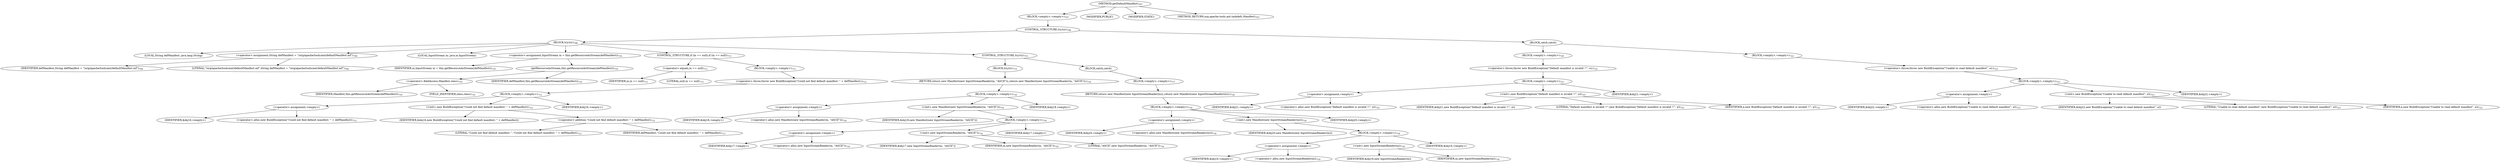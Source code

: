 digraph "getDefaultManifest" {  
"1453" [label = <(METHOD,getDefaultManifest)<SUB>707</SUB>> ]
"1454" [label = <(BLOCK,&lt;empty&gt;,&lt;empty&gt;)<SUB>707</SUB>> ]
"1455" [label = <(CONTROL_STRUCTURE,try,try)<SUB>708</SUB>> ]
"1456" [label = <(BLOCK,try,try)<SUB>708</SUB>> ]
"1457" [label = <(LOCAL,String defManifest: java.lang.String)> ]
"1458" [label = <(&lt;operator&gt;.assignment,String defManifest = &quot;/org/apache/tools/ant/defaultManifest.mf&quot;)<SUB>709</SUB>> ]
"1459" [label = <(IDENTIFIER,defManifest,String defManifest = &quot;/org/apache/tools/ant/defaultManifest.mf&quot;)<SUB>709</SUB>> ]
"1460" [label = <(LITERAL,&quot;/org/apache/tools/ant/defaultManifest.mf&quot;,String defManifest = &quot;/org/apache/tools/ant/defaultManifest.mf&quot;)<SUB>709</SUB>> ]
"1461" [label = <(LOCAL,InputStream in: java.io.InputStream)> ]
"1462" [label = <(&lt;operator&gt;.assignment,InputStream in = this.getResourceAsStream(defManifest))<SUB>710</SUB>> ]
"1463" [label = <(IDENTIFIER,in,InputStream in = this.getResourceAsStream(defManifest))<SUB>710</SUB>> ]
"1464" [label = <(getResourceAsStream,this.getResourceAsStream(defManifest))<SUB>710</SUB>> ]
"1465" [label = <(&lt;operator&gt;.fieldAccess,Manifest.class)<SUB>710</SUB>> ]
"1466" [label = <(IDENTIFIER,Manifest,this.getResourceAsStream(defManifest))<SUB>710</SUB>> ]
"1467" [label = <(FIELD_IDENTIFIER,class,class)<SUB>710</SUB>> ]
"1468" [label = <(IDENTIFIER,defManifest,this.getResourceAsStream(defManifest))<SUB>710</SUB>> ]
"1469" [label = <(CONTROL_STRUCTURE,if (in == null),if (in == null))<SUB>711</SUB>> ]
"1470" [label = <(&lt;operator&gt;.equals,in == null)<SUB>711</SUB>> ]
"1471" [label = <(IDENTIFIER,in,in == null)<SUB>711</SUB>> ]
"1472" [label = <(LITERAL,null,in == null)<SUB>711</SUB>> ]
"1473" [label = <(BLOCK,&lt;empty&gt;,&lt;empty&gt;)<SUB>711</SUB>> ]
"1474" [label = <(&lt;operator&gt;.throw,throw new BuildException(&quot;Could not find default manifest: &quot; + defManifest);)<SUB>712</SUB>> ]
"1475" [label = <(BLOCK,&lt;empty&gt;,&lt;empty&gt;)<SUB>712</SUB>> ]
"1476" [label = <(&lt;operator&gt;.assignment,&lt;empty&gt;)> ]
"1477" [label = <(IDENTIFIER,$obj16,&lt;empty&gt;)> ]
"1478" [label = <(&lt;operator&gt;.alloc,new BuildException(&quot;Could not find default manifest: &quot; + defManifest))<SUB>712</SUB>> ]
"1479" [label = <(&lt;init&gt;,new BuildException(&quot;Could not find default manifest: &quot; + defManifest))<SUB>712</SUB>> ]
"1480" [label = <(IDENTIFIER,$obj16,new BuildException(&quot;Could not find default manifest: &quot; + defManifest))> ]
"1481" [label = <(&lt;operator&gt;.addition,&quot;Could not find default manifest: &quot; + defManifest)<SUB>712</SUB>> ]
"1482" [label = <(LITERAL,&quot;Could not find default manifest: &quot;,&quot;Could not find default manifest: &quot; + defManifest)<SUB>712</SUB>> ]
"1483" [label = <(IDENTIFIER,defManifest,&quot;Could not find default manifest: &quot; + defManifest)<SUB>713</SUB>> ]
"1484" [label = <(IDENTIFIER,$obj16,&lt;empty&gt;)> ]
"1485" [label = <(CONTROL_STRUCTURE,try,try)<SUB>715</SUB>> ]
"1486" [label = <(BLOCK,try,try)<SUB>715</SUB>> ]
"1487" [label = <(RETURN,return new Manifest(new InputStreamReader(in, &quot;ASCII&quot;));,return new Manifest(new InputStreamReader(in, &quot;ASCII&quot;));)<SUB>716</SUB>> ]
"1488" [label = <(BLOCK,&lt;empty&gt;,&lt;empty&gt;)<SUB>716</SUB>> ]
"1489" [label = <(&lt;operator&gt;.assignment,&lt;empty&gt;)> ]
"1490" [label = <(IDENTIFIER,$obj18,&lt;empty&gt;)> ]
"1491" [label = <(&lt;operator&gt;.alloc,new Manifest(new InputStreamReader(in, &quot;ASCII&quot;)))<SUB>716</SUB>> ]
"1492" [label = <(&lt;init&gt;,new Manifest(new InputStreamReader(in, &quot;ASCII&quot;)))<SUB>716</SUB>> ]
"1493" [label = <(IDENTIFIER,$obj18,new Manifest(new InputStreamReader(in, &quot;ASCII&quot;)))> ]
"1494" [label = <(BLOCK,&lt;empty&gt;,&lt;empty&gt;)<SUB>716</SUB>> ]
"1495" [label = <(&lt;operator&gt;.assignment,&lt;empty&gt;)> ]
"1496" [label = <(IDENTIFIER,$obj17,&lt;empty&gt;)> ]
"1497" [label = <(&lt;operator&gt;.alloc,new InputStreamReader(in, &quot;ASCII&quot;))<SUB>716</SUB>> ]
"1498" [label = <(&lt;init&gt;,new InputStreamReader(in, &quot;ASCII&quot;))<SUB>716</SUB>> ]
"1499" [label = <(IDENTIFIER,$obj17,new InputStreamReader(in, &quot;ASCII&quot;))> ]
"1500" [label = <(IDENTIFIER,in,new InputStreamReader(in, &quot;ASCII&quot;))<SUB>716</SUB>> ]
"1501" [label = <(LITERAL,&quot;ASCII&quot;,new InputStreamReader(in, &quot;ASCII&quot;))<SUB>716</SUB>> ]
"1502" [label = <(IDENTIFIER,$obj17,&lt;empty&gt;)> ]
"1503" [label = <(IDENTIFIER,$obj18,&lt;empty&gt;)> ]
"1504" [label = <(BLOCK,catch,catch)> ]
"1505" [label = <(BLOCK,&lt;empty&gt;,&lt;empty&gt;)<SUB>717</SUB>> ]
"1506" [label = <(RETURN,return new Manifest(new InputStreamReader(in));,return new Manifest(new InputStreamReader(in));)<SUB>718</SUB>> ]
"1507" [label = <(BLOCK,&lt;empty&gt;,&lt;empty&gt;)<SUB>718</SUB>> ]
"1508" [label = <(&lt;operator&gt;.assignment,&lt;empty&gt;)> ]
"1509" [label = <(IDENTIFIER,$obj20,&lt;empty&gt;)> ]
"1510" [label = <(&lt;operator&gt;.alloc,new Manifest(new InputStreamReader(in)))<SUB>718</SUB>> ]
"1511" [label = <(&lt;init&gt;,new Manifest(new InputStreamReader(in)))<SUB>718</SUB>> ]
"1512" [label = <(IDENTIFIER,$obj20,new Manifest(new InputStreamReader(in)))> ]
"1513" [label = <(BLOCK,&lt;empty&gt;,&lt;empty&gt;)<SUB>718</SUB>> ]
"1514" [label = <(&lt;operator&gt;.assignment,&lt;empty&gt;)> ]
"1515" [label = <(IDENTIFIER,$obj19,&lt;empty&gt;)> ]
"1516" [label = <(&lt;operator&gt;.alloc,new InputStreamReader(in))<SUB>718</SUB>> ]
"1517" [label = <(&lt;init&gt;,new InputStreamReader(in))<SUB>718</SUB>> ]
"1518" [label = <(IDENTIFIER,$obj19,new InputStreamReader(in))> ]
"1519" [label = <(IDENTIFIER,in,new InputStreamReader(in))<SUB>718</SUB>> ]
"1520" [label = <(IDENTIFIER,$obj19,&lt;empty&gt;)> ]
"1521" [label = <(IDENTIFIER,$obj20,&lt;empty&gt;)> ]
"1522" [label = <(BLOCK,catch,catch)> ]
"1523" [label = <(BLOCK,&lt;empty&gt;,&lt;empty&gt;)<SUB>720</SUB>> ]
"1524" [label = <(&lt;operator&gt;.throw,throw new BuildException(&quot;Default manifest is invalid !!&quot;, e);)<SUB>721</SUB>> ]
"1525" [label = <(BLOCK,&lt;empty&gt;,&lt;empty&gt;)<SUB>721</SUB>> ]
"1526" [label = <(&lt;operator&gt;.assignment,&lt;empty&gt;)> ]
"1527" [label = <(IDENTIFIER,$obj21,&lt;empty&gt;)> ]
"1528" [label = <(&lt;operator&gt;.alloc,new BuildException(&quot;Default manifest is invalid !!&quot;, e))<SUB>721</SUB>> ]
"1529" [label = <(&lt;init&gt;,new BuildException(&quot;Default manifest is invalid !!&quot;, e))<SUB>721</SUB>> ]
"1530" [label = <(IDENTIFIER,$obj21,new BuildException(&quot;Default manifest is invalid !!&quot;, e))> ]
"1531" [label = <(LITERAL,&quot;Default manifest is invalid !!&quot;,new BuildException(&quot;Default manifest is invalid !!&quot;, e))<SUB>721</SUB>> ]
"1532" [label = <(IDENTIFIER,e,new BuildException(&quot;Default manifest is invalid !!&quot;, e))<SUB>721</SUB>> ]
"1533" [label = <(IDENTIFIER,$obj21,&lt;empty&gt;)> ]
"1534" [label = <(BLOCK,&lt;empty&gt;,&lt;empty&gt;)<SUB>722</SUB>> ]
"1535" [label = <(&lt;operator&gt;.throw,throw new BuildException(&quot;Unable to read default manifest&quot;, e);)<SUB>723</SUB>> ]
"1536" [label = <(BLOCK,&lt;empty&gt;,&lt;empty&gt;)<SUB>723</SUB>> ]
"1537" [label = <(&lt;operator&gt;.assignment,&lt;empty&gt;)> ]
"1538" [label = <(IDENTIFIER,$obj22,&lt;empty&gt;)> ]
"1539" [label = <(&lt;operator&gt;.alloc,new BuildException(&quot;Unable to read default manifest&quot;, e))<SUB>723</SUB>> ]
"1540" [label = <(&lt;init&gt;,new BuildException(&quot;Unable to read default manifest&quot;, e))<SUB>723</SUB>> ]
"1541" [label = <(IDENTIFIER,$obj22,new BuildException(&quot;Unable to read default manifest&quot;, e))> ]
"1542" [label = <(LITERAL,&quot;Unable to read default manifest&quot;,new BuildException(&quot;Unable to read default manifest&quot;, e))<SUB>723</SUB>> ]
"1543" [label = <(IDENTIFIER,e,new BuildException(&quot;Unable to read default manifest&quot;, e))<SUB>723</SUB>> ]
"1544" [label = <(IDENTIFIER,$obj22,&lt;empty&gt;)> ]
"1545" [label = <(MODIFIER,PUBLIC)> ]
"1546" [label = <(MODIFIER,STATIC)> ]
"1547" [label = <(METHOD_RETURN,org.apache.tools.ant.taskdefs.Manifest)<SUB>707</SUB>> ]
  "1453" -> "1454" 
  "1453" -> "1545" 
  "1453" -> "1546" 
  "1453" -> "1547" 
  "1454" -> "1455" 
  "1455" -> "1456" 
  "1455" -> "1522" 
  "1456" -> "1457" 
  "1456" -> "1458" 
  "1456" -> "1461" 
  "1456" -> "1462" 
  "1456" -> "1469" 
  "1456" -> "1485" 
  "1458" -> "1459" 
  "1458" -> "1460" 
  "1462" -> "1463" 
  "1462" -> "1464" 
  "1464" -> "1465" 
  "1464" -> "1468" 
  "1465" -> "1466" 
  "1465" -> "1467" 
  "1469" -> "1470" 
  "1469" -> "1473" 
  "1470" -> "1471" 
  "1470" -> "1472" 
  "1473" -> "1474" 
  "1474" -> "1475" 
  "1475" -> "1476" 
  "1475" -> "1479" 
  "1475" -> "1484" 
  "1476" -> "1477" 
  "1476" -> "1478" 
  "1479" -> "1480" 
  "1479" -> "1481" 
  "1481" -> "1482" 
  "1481" -> "1483" 
  "1485" -> "1486" 
  "1485" -> "1504" 
  "1486" -> "1487" 
  "1487" -> "1488" 
  "1488" -> "1489" 
  "1488" -> "1492" 
  "1488" -> "1503" 
  "1489" -> "1490" 
  "1489" -> "1491" 
  "1492" -> "1493" 
  "1492" -> "1494" 
  "1494" -> "1495" 
  "1494" -> "1498" 
  "1494" -> "1502" 
  "1495" -> "1496" 
  "1495" -> "1497" 
  "1498" -> "1499" 
  "1498" -> "1500" 
  "1498" -> "1501" 
  "1504" -> "1505" 
  "1505" -> "1506" 
  "1506" -> "1507" 
  "1507" -> "1508" 
  "1507" -> "1511" 
  "1507" -> "1521" 
  "1508" -> "1509" 
  "1508" -> "1510" 
  "1511" -> "1512" 
  "1511" -> "1513" 
  "1513" -> "1514" 
  "1513" -> "1517" 
  "1513" -> "1520" 
  "1514" -> "1515" 
  "1514" -> "1516" 
  "1517" -> "1518" 
  "1517" -> "1519" 
  "1522" -> "1523" 
  "1522" -> "1534" 
  "1523" -> "1524" 
  "1524" -> "1525" 
  "1525" -> "1526" 
  "1525" -> "1529" 
  "1525" -> "1533" 
  "1526" -> "1527" 
  "1526" -> "1528" 
  "1529" -> "1530" 
  "1529" -> "1531" 
  "1529" -> "1532" 
  "1534" -> "1535" 
  "1535" -> "1536" 
  "1536" -> "1537" 
  "1536" -> "1540" 
  "1536" -> "1544" 
  "1537" -> "1538" 
  "1537" -> "1539" 
  "1540" -> "1541" 
  "1540" -> "1542" 
  "1540" -> "1543" 
}
